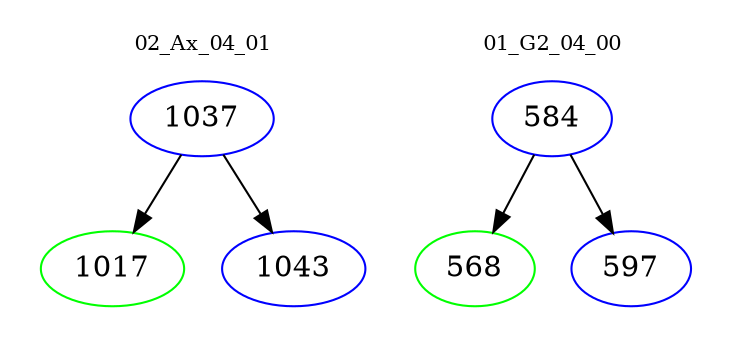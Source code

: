 digraph{
subgraph cluster_0 {
color = white
label = "02_Ax_04_01";
fontsize=10;
T0_1037 [label="1037", color="blue"]
T0_1037 -> T0_1017 [color="black"]
T0_1017 [label="1017", color="green"]
T0_1037 -> T0_1043 [color="black"]
T0_1043 [label="1043", color="blue"]
}
subgraph cluster_1 {
color = white
label = "01_G2_04_00";
fontsize=10;
T1_584 [label="584", color="blue"]
T1_584 -> T1_568 [color="black"]
T1_568 [label="568", color="green"]
T1_584 -> T1_597 [color="black"]
T1_597 [label="597", color="blue"]
}
}
